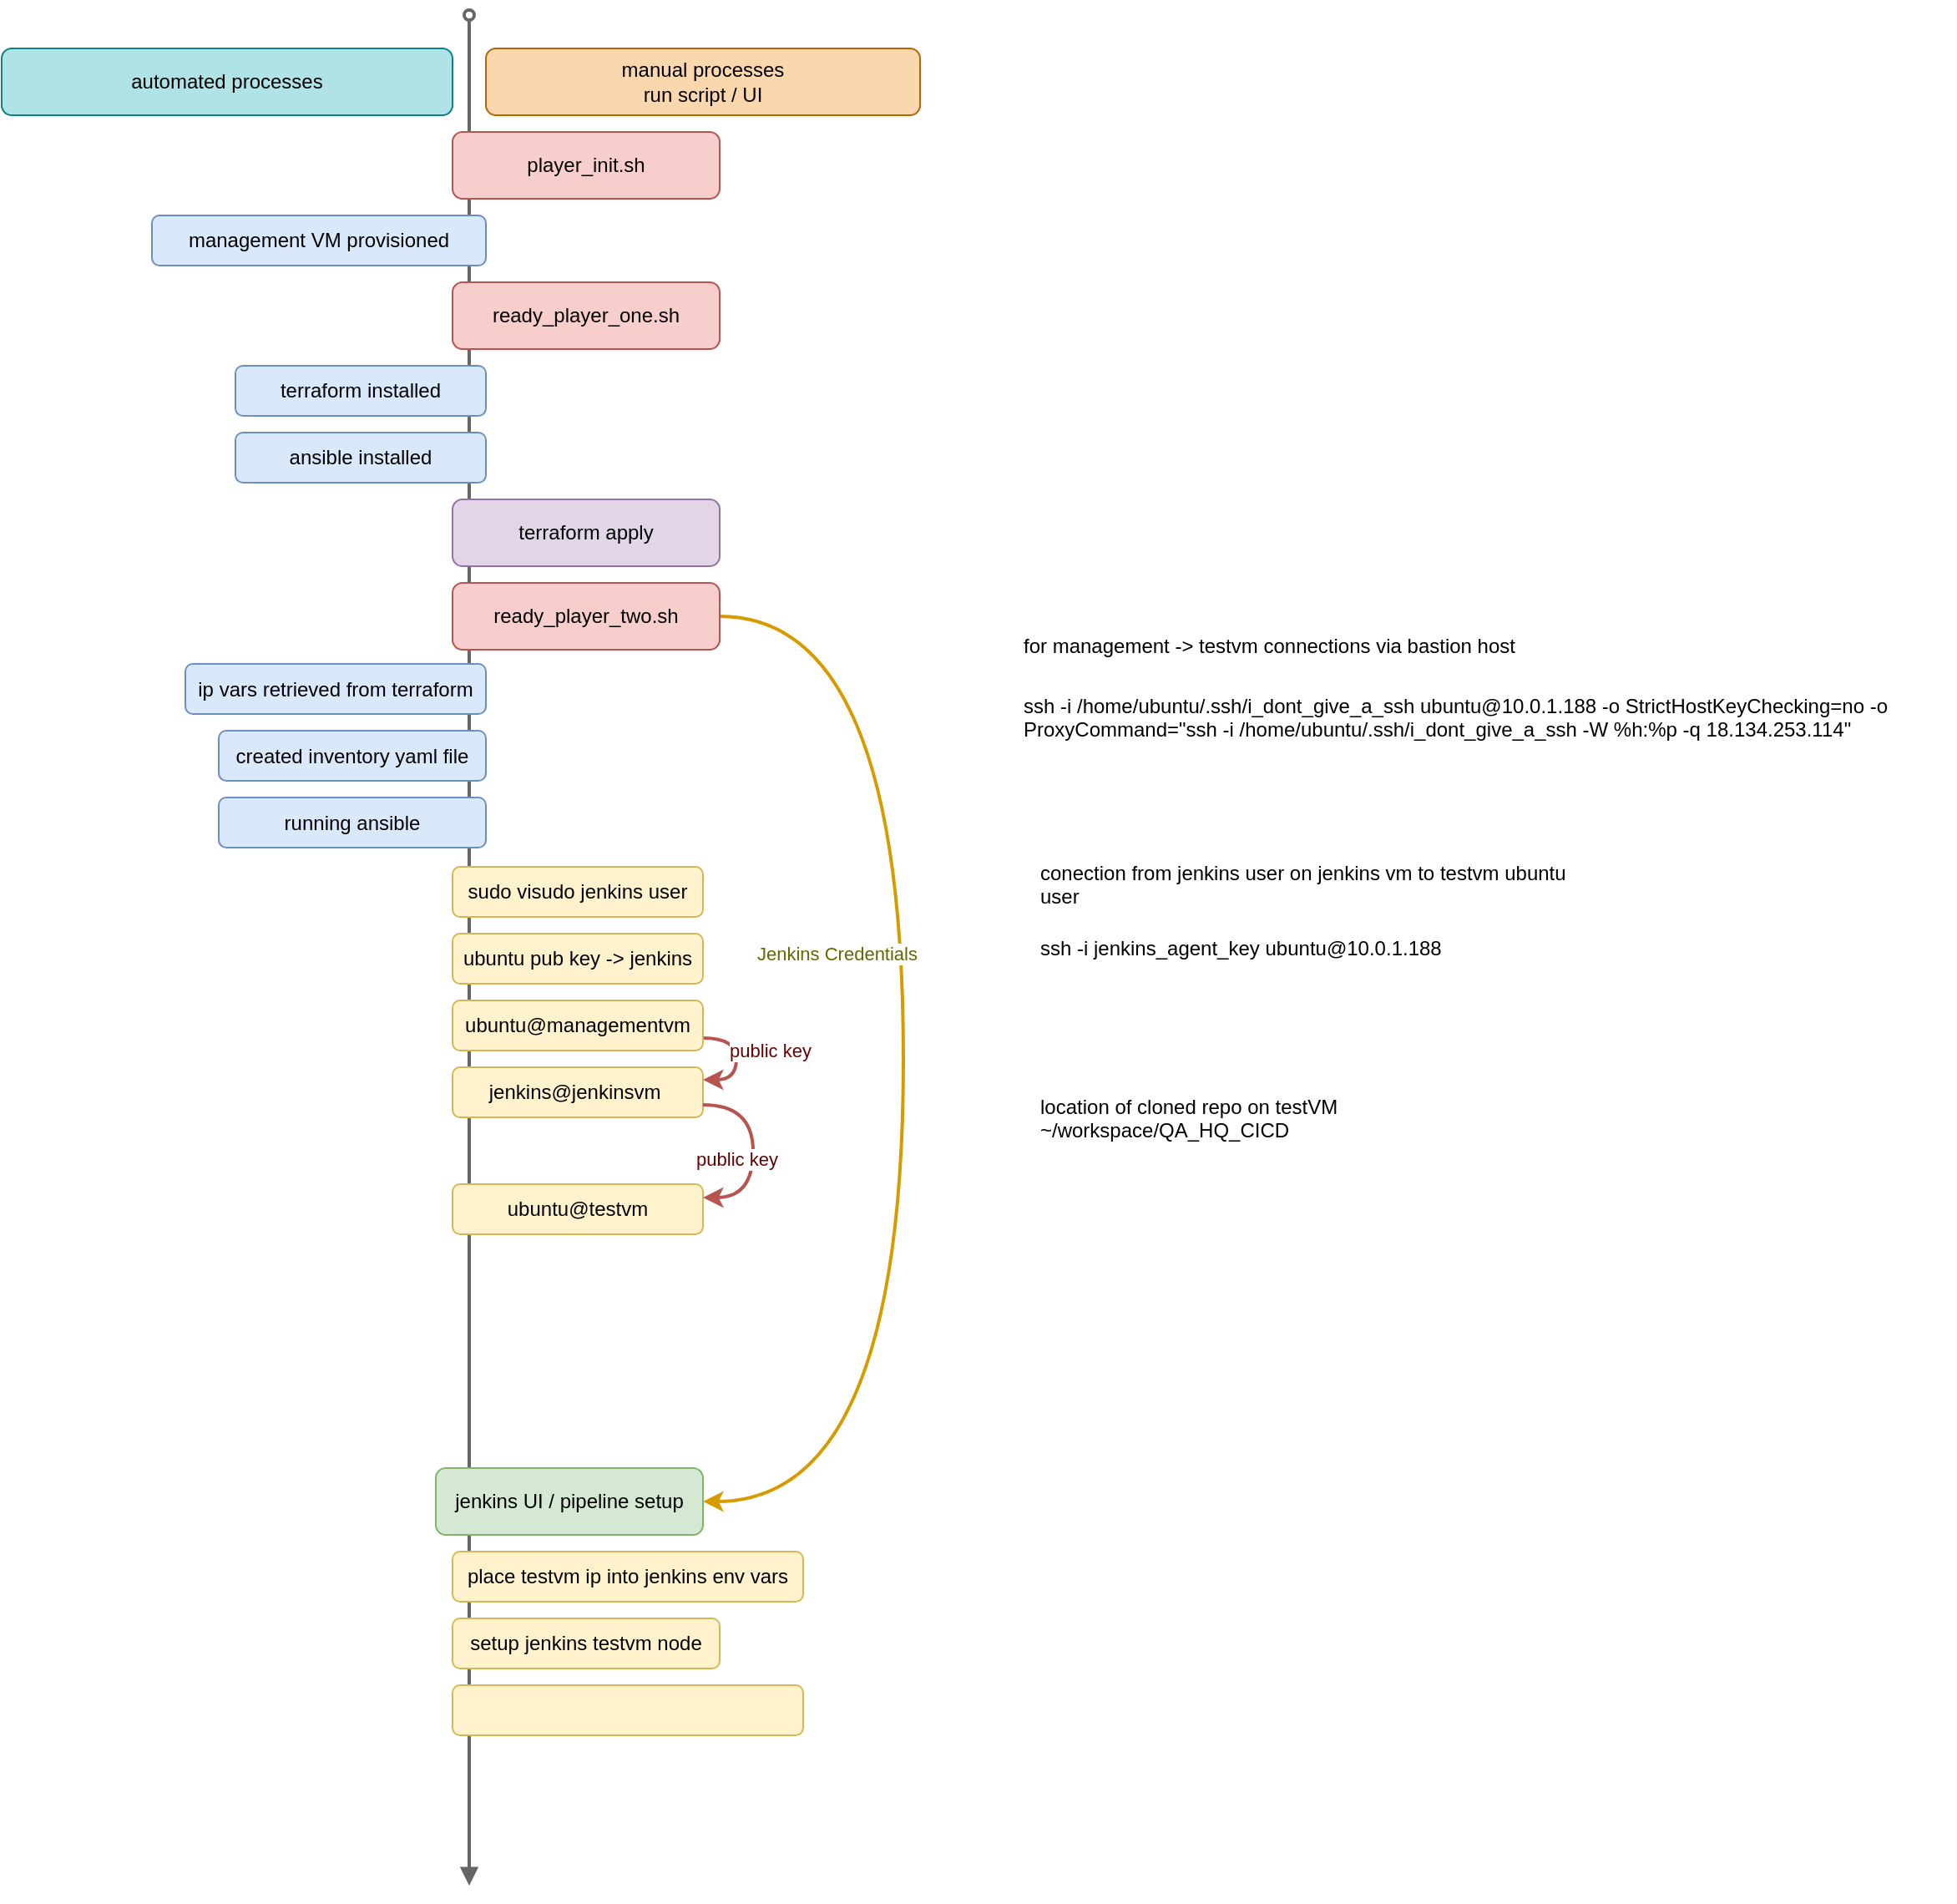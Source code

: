 <mxfile version="14.5.1" type="device"><diagram id="sBoVk0M_r0ua1bFvn3O-" name="Page-1"><mxGraphModel dx="1106" dy="972" grid="1" gridSize="10" guides="1" tooltips="1" connect="1" arrows="1" fold="1" page="1" pageScale="1" pageWidth="1169" pageHeight="827" math="0" shadow="0"><root><mxCell id="0"/><mxCell id="1" parent="0"/><mxCell id="2Fp-943jErIWETX7gsZH-19" value="" style="endArrow=oval;html=1;strokeWidth=2;fillColor=#f5f5f5;strokeColor=#666666;startArrow=block;startFill=1;endFill=0;" parent="1" edge="1"><mxGeometry width="50" height="50" relative="1" as="geometry"><mxPoint x="340" y="1130" as="sourcePoint"/><mxPoint x="340" y="10" as="targetPoint"/></mxGeometry></mxCell><mxCell id="2Fp-943jErIWETX7gsZH-2" value="player_init.sh" style="rounded=1;whiteSpace=wrap;html=1;fillColor=#f8cecc;strokeColor=#b85450;" parent="1" vertex="1"><mxGeometry x="330" y="80" width="160" height="40" as="geometry"/></mxCell><mxCell id="2Fp-943jErIWETX7gsZH-4" value="management VM provisioned" style="rounded=1;whiteSpace=wrap;html=1;fillColor=#dae8fc;strokeColor=#6c8ebf;" parent="1" vertex="1"><mxGeometry x="150" y="130" width="200" height="30" as="geometry"/></mxCell><mxCell id="2Fp-943jErIWETX7gsZH-6" value="ready_player_one.sh" style="rounded=1;whiteSpace=wrap;html=1;fillColor=#f8cecc;strokeColor=#b85450;" parent="1" vertex="1"><mxGeometry x="330" y="170" width="160" height="40" as="geometry"/></mxCell><mxCell id="2Fp-943jErIWETX7gsZH-8" value="terraform installed" style="rounded=1;whiteSpace=wrap;html=1;fillColor=#dae8fc;strokeColor=#6c8ebf;" parent="1" vertex="1"><mxGeometry x="200" y="220" width="150" height="30" as="geometry"/></mxCell><mxCell id="2Fp-943jErIWETX7gsZH-9" value="ansible installed" style="rounded=1;whiteSpace=wrap;html=1;fillColor=#dae8fc;strokeColor=#6c8ebf;" parent="1" vertex="1"><mxGeometry x="200" y="260" width="150" height="30" as="geometry"/></mxCell><mxCell id="2Fp-943jErIWETX7gsZH-29" style="edgeStyle=orthogonalEdgeStyle;curved=1;rounded=0;orthogonalLoop=1;jettySize=auto;html=1;exitX=1;exitY=0.5;exitDx=0;exitDy=0;entryX=1;entryY=0.5;entryDx=0;entryDy=0;startArrow=none;startFill=0;endArrow=classic;endFill=1;strokeWidth=2;fillColor=#ffe6cc;strokeColor=#d79b00;" parent="1" source="2Fp-943jErIWETX7gsZH-10" target="2Fp-943jErIWETX7gsZH-15" edge="1"><mxGeometry relative="1" as="geometry"><Array as="points"><mxPoint x="600" y="370"/><mxPoint x="600" y="900"/></Array></mxGeometry></mxCell><mxCell id="2Fp-943jErIWETX7gsZH-30" value="&lt;font color=&quot;#666600&quot;&gt;Jenkins Credentials&lt;/font&gt;" style="edgeLabel;html=1;align=center;verticalAlign=middle;resizable=0;points=[];" parent="2Fp-943jErIWETX7gsZH-29" vertex="1" connectable="0"><mxGeometry x="-0.043" y="-4" relative="1" as="geometry"><mxPoint x="-36" y="-52" as="offset"/></mxGeometry></mxCell><mxCell id="2Fp-943jErIWETX7gsZH-10" value="ready_player_two.sh" style="rounded=1;whiteSpace=wrap;html=1;fillColor=#f8cecc;strokeColor=#b85450;" parent="1" vertex="1"><mxGeometry x="330" y="350" width="160" height="40" as="geometry"/></mxCell><mxCell id="2Fp-943jErIWETX7gsZH-12" value="ip vars retrieved from terraform" style="rounded=1;whiteSpace=wrap;html=1;fillColor=#dae8fc;strokeColor=#6c8ebf;" parent="1" vertex="1"><mxGeometry x="170" y="398.5" width="180" height="30" as="geometry"/></mxCell><mxCell id="2Fp-943jErIWETX7gsZH-13" value="created inventory yaml file" style="rounded=1;whiteSpace=wrap;html=1;fillColor=#dae8fc;strokeColor=#6c8ebf;" parent="1" vertex="1"><mxGeometry x="190" y="438.5" width="160" height="30" as="geometry"/></mxCell><mxCell id="2Fp-943jErIWETX7gsZH-14" value="running ansible" style="rounded=1;whiteSpace=wrap;html=1;fillColor=#dae8fc;strokeColor=#6c8ebf;" parent="1" vertex="1"><mxGeometry x="190" y="478.5" width="160" height="30" as="geometry"/></mxCell><mxCell id="2Fp-943jErIWETX7gsZH-15" value="jenkins UI / pipeline setup" style="rounded=1;whiteSpace=wrap;html=1;fillColor=#d5e8d4;strokeColor=#82b366;" parent="1" vertex="1"><mxGeometry x="320" y="880" width="160" height="40" as="geometry"/></mxCell><mxCell id="2Fp-943jErIWETX7gsZH-17" value="automated processes" style="rounded=1;whiteSpace=wrap;html=1;fillColor=#b0e3e6;strokeColor=#0e8088;" parent="1" vertex="1"><mxGeometry x="60" y="30" width="270" height="40" as="geometry"/></mxCell><mxCell id="2Fp-943jErIWETX7gsZH-18" value="manual processes&lt;br&gt;run script / UI" style="rounded=1;whiteSpace=wrap;html=1;fillColor=#fad7ac;strokeColor=#b46504;" parent="1" vertex="1"><mxGeometry x="350" y="30" width="260" height="40" as="geometry"/></mxCell><mxCell id="2Fp-943jErIWETX7gsZH-20" value="terraform apply" style="rounded=1;whiteSpace=wrap;html=1;fillColor=#e1d5e7;strokeColor=#9673a6;" parent="1" vertex="1"><mxGeometry x="330" y="300" width="160" height="40" as="geometry"/></mxCell><mxCell id="2Fp-943jErIWETX7gsZH-27" value="sudo visudo jenkins user" style="rounded=1;whiteSpace=wrap;html=1;fillColor=#fff2cc;strokeColor=#d6b656;" parent="1" vertex="1"><mxGeometry x="330" y="520" width="150" height="30" as="geometry"/></mxCell><mxCell id="2Fp-943jErIWETX7gsZH-31" value="place testvm ip into jenkins env vars" style="rounded=1;whiteSpace=wrap;html=1;fillColor=#fff2cc;strokeColor=#d6b656;" parent="1" vertex="1"><mxGeometry x="330" y="930" width="210" height="30" as="geometry"/></mxCell><mxCell id="2Fp-943jErIWETX7gsZH-32" value="ubuntu pub key -&amp;gt; jenkins" style="rounded=1;whiteSpace=wrap;html=1;fillColor=#fff2cc;strokeColor=#d6b656;" parent="1" vertex="1"><mxGeometry x="330" y="560" width="150" height="30" as="geometry"/></mxCell><mxCell id="2Fp-943jErIWETX7gsZH-36" value="&lt;font color=&quot;#660000&quot;&gt;public key&lt;/font&gt;" style="edgeStyle=orthogonalEdgeStyle;curved=1;rounded=0;orthogonalLoop=1;jettySize=auto;html=1;exitX=1;exitY=0.75;exitDx=0;exitDy=0;entryX=1;entryY=0.25;entryDx=0;entryDy=0;startArrow=none;startFill=0;endArrow=classic;endFill=1;strokeWidth=2;fillColor=#f8cecc;strokeColor=#b85450;" parent="1" source="2Fp-943jErIWETX7gsZH-33" target="2Fp-943jErIWETX7gsZH-35" edge="1"><mxGeometry x="-0.154" y="20" relative="1" as="geometry"><Array as="points"><mxPoint x="500" y="623"/><mxPoint x="500" y="648"/></Array><mxPoint as="offset"/></mxGeometry></mxCell><mxCell id="2Fp-943jErIWETX7gsZH-33" value="ubuntu@managementvm" style="rounded=1;whiteSpace=wrap;html=1;fillColor=#fff2cc;strokeColor=#d6b656;" parent="1" vertex="1"><mxGeometry x="330" y="600" width="150" height="30" as="geometry"/></mxCell><mxCell id="2Fp-943jErIWETX7gsZH-35" value="jenkins@jenkinsvm&amp;nbsp;" style="rounded=1;whiteSpace=wrap;html=1;fillColor=#fff2cc;strokeColor=#d6b656;" parent="1" vertex="1"><mxGeometry x="330" y="640" width="150" height="30" as="geometry"/></mxCell><mxCell id="2Fp-943jErIWETX7gsZH-37" value="ubuntu@testvm" style="rounded=1;whiteSpace=wrap;html=1;fillColor=#fff2cc;strokeColor=#d6b656;" parent="1" vertex="1"><mxGeometry x="330" y="710" width="150" height="30" as="geometry"/></mxCell><mxCell id="2Fp-943jErIWETX7gsZH-39" value="&lt;font color=&quot;#660000&quot;&gt;public key&lt;/font&gt;" style="edgeStyle=orthogonalEdgeStyle;curved=1;rounded=0;orthogonalLoop=1;jettySize=auto;html=1;exitX=1;exitY=0.75;exitDx=0;exitDy=0;entryX=1;entryY=0.25;entryDx=0;entryDy=0;startArrow=none;startFill=0;endArrow=classic;endFill=1;strokeWidth=2;fillColor=#f8cecc;strokeColor=#b85450;" parent="1" source="2Fp-943jErIWETX7gsZH-35" target="2Fp-943jErIWETX7gsZH-37" edge="1"><mxGeometry x="0.072" y="-10" relative="1" as="geometry"><mxPoint x="490" y="617.5" as="sourcePoint"/><mxPoint x="490" y="735" as="targetPoint"/><Array as="points"><mxPoint x="510" y="663"/><mxPoint x="510" y="718"/><mxPoint x="480" y="718"/></Array><mxPoint as="offset"/></mxGeometry></mxCell><mxCell id="2Fp-943jErIWETX7gsZH-40" value="ssh -i /home/ubuntu/.ssh/i_dont_give_a_ssh ubuntu@10.0.1.188 -o StrictHostKeyChecking=no -o ProxyCommand=&quot;ssh -i /home/ubuntu/.ssh/i_dont_give_a_ssh -W %h:%p -q 18.134.253.114&quot;" style="text;whiteSpace=wrap;html=1;" parent="1" vertex="1"><mxGeometry x="670" y="410" width="550" height="40" as="geometry"/></mxCell><mxCell id="2Fp-943jErIWETX7gsZH-41" value="for management -&amp;gt; testvm connections via bastion host" style="text;whiteSpace=wrap;html=1;" parent="1" vertex="1"><mxGeometry x="670" y="374" width="330" height="40" as="geometry"/></mxCell><mxCell id="2Fp-943jErIWETX7gsZH-42" value="ssh -i jenkins_agent_key ubuntu@10.0.1.188" style="text;whiteSpace=wrap;html=1;" parent="1" vertex="1"><mxGeometry x="680" y="555" width="550" height="40" as="geometry"/></mxCell><mxCell id="2Fp-943jErIWETX7gsZH-43" value="conection from jenkins user on jenkins vm to testvm ubuntu user" style="text;whiteSpace=wrap;html=1;" parent="1" vertex="1"><mxGeometry x="680" y="510" width="330" height="40" as="geometry"/></mxCell><mxCell id="2Fp-943jErIWETX7gsZH-44" value="setup jenkins testvm node" style="rounded=1;whiteSpace=wrap;html=1;fillColor=#fff2cc;strokeColor=#d6b656;" parent="1" vertex="1"><mxGeometry x="330" y="970" width="160" height="30" as="geometry"/></mxCell><mxCell id="2Fp-943jErIWETX7gsZH-46" value="" style="rounded=1;whiteSpace=wrap;html=1;fillColor=#fff2cc;strokeColor=#d6b656;" parent="1" vertex="1"><mxGeometry x="330" y="1010" width="210" height="30" as="geometry"/></mxCell><mxCell id="WAR6JOtWHjDdDYquMkQh-1" value="location of cloned repo on testVM&amp;nbsp;&lt;br&gt;~/workspace/QA_HQ_CICD" style="text;whiteSpace=wrap;html=1;" vertex="1" parent="1"><mxGeometry x="680" y="650" width="550" height="40" as="geometry"/></mxCell></root></mxGraphModel></diagram></mxfile>